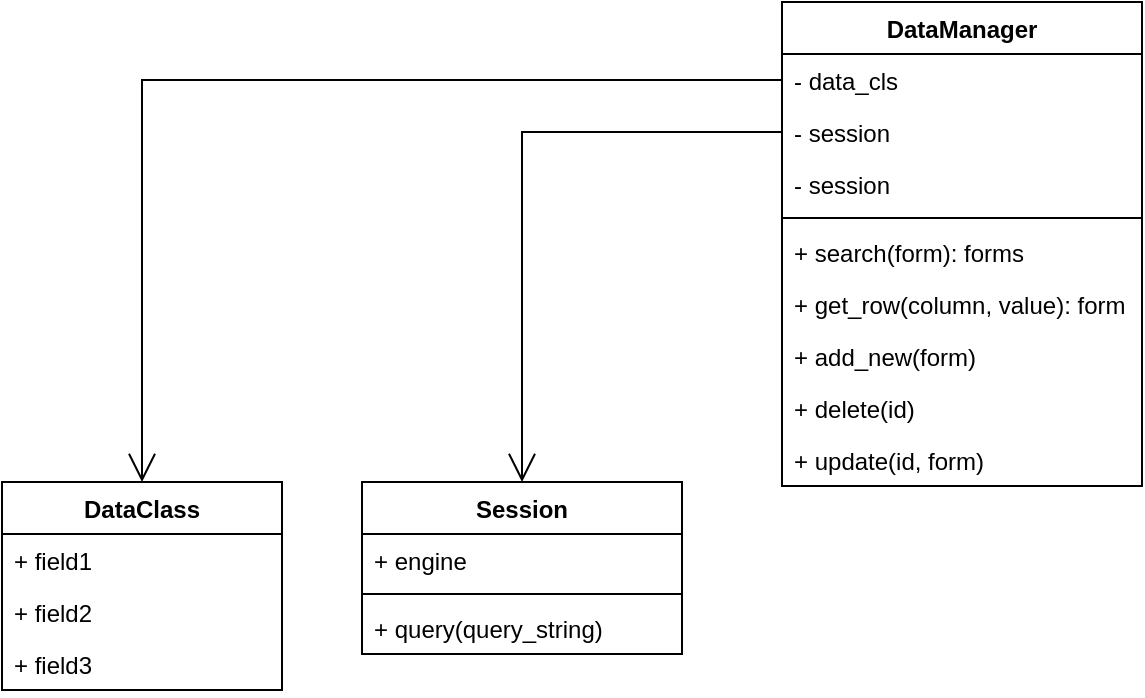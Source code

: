 <mxfile version="16.4.5" type="github">
  <diagram id="6_-bRJjwJDpoPKHW9-ax" name="Page-1">
    <mxGraphModel dx="1422" dy="804" grid="1" gridSize="10" guides="1" tooltips="1" connect="1" arrows="1" fold="1" page="1" pageScale="1" pageWidth="827" pageHeight="1169" math="0" shadow="0">
      <root>
        <mxCell id="0" />
        <mxCell id="1" parent="0" />
        <mxCell id="0N5FZ6dinuiNxsw3YD41-7" value="DataManager" style="swimlane;fontStyle=1;align=center;verticalAlign=top;childLayout=stackLayout;horizontal=1;startSize=26;horizontalStack=0;resizeParent=1;resizeParentMax=0;resizeLast=0;collapsible=1;marginBottom=0;" parent="1" vertex="1">
          <mxGeometry x="520" y="50" width="180" height="242" as="geometry" />
        </mxCell>
        <mxCell id="0N5FZ6dinuiNxsw3YD41-8" value="- data_cls" style="text;strokeColor=none;fillColor=none;align=left;verticalAlign=top;spacingLeft=4;spacingRight=4;overflow=hidden;rotatable=0;points=[[0,0.5],[1,0.5]];portConstraint=eastwest;" parent="0N5FZ6dinuiNxsw3YD41-7" vertex="1">
          <mxGeometry y="26" width="180" height="26" as="geometry" />
        </mxCell>
        <mxCell id="0N5FZ6dinuiNxsw3YD41-31" value="- session" style="text;strokeColor=none;fillColor=none;align=left;verticalAlign=top;spacingLeft=4;spacingRight=4;overflow=hidden;rotatable=0;points=[[0,0.5],[1,0.5]];portConstraint=eastwest;" parent="0N5FZ6dinuiNxsw3YD41-7" vertex="1">
          <mxGeometry y="52" width="180" height="26" as="geometry" />
        </mxCell>
        <mxCell id="X9jFjv7oacisMx5cEW4b-1" value="- session" style="text;strokeColor=none;fillColor=none;align=left;verticalAlign=top;spacingLeft=4;spacingRight=4;overflow=hidden;rotatable=0;points=[[0,0.5],[1,0.5]];portConstraint=eastwest;" vertex="1" parent="0N5FZ6dinuiNxsw3YD41-7">
          <mxGeometry y="78" width="180" height="26" as="geometry" />
        </mxCell>
        <mxCell id="0N5FZ6dinuiNxsw3YD41-9" value="" style="line;strokeWidth=1;fillColor=none;align=left;verticalAlign=middle;spacingTop=-1;spacingLeft=3;spacingRight=3;rotatable=0;labelPosition=right;points=[];portConstraint=eastwest;" parent="0N5FZ6dinuiNxsw3YD41-7" vertex="1">
          <mxGeometry y="104" width="180" height="8" as="geometry" />
        </mxCell>
        <mxCell id="X9jFjv7oacisMx5cEW4b-2" value="+ search(form): forms" style="text;strokeColor=none;fillColor=none;align=left;verticalAlign=top;spacingLeft=4;spacingRight=4;overflow=hidden;rotatable=0;points=[[0,0.5],[1,0.5]];portConstraint=eastwest;" vertex="1" parent="0N5FZ6dinuiNxsw3YD41-7">
          <mxGeometry y="112" width="180" height="26" as="geometry" />
        </mxCell>
        <mxCell id="0N5FZ6dinuiNxsw3YD41-10" value="+ get_row(column, value): form" style="text;strokeColor=none;fillColor=none;align=left;verticalAlign=top;spacingLeft=4;spacingRight=4;overflow=hidden;rotatable=0;points=[[0,0.5],[1,0.5]];portConstraint=eastwest;" parent="0N5FZ6dinuiNxsw3YD41-7" vertex="1">
          <mxGeometry y="138" width="180" height="26" as="geometry" />
        </mxCell>
        <mxCell id="0N5FZ6dinuiNxsw3YD41-24" value="+ add_new(form)" style="text;strokeColor=none;fillColor=none;align=left;verticalAlign=top;spacingLeft=4;spacingRight=4;overflow=hidden;rotatable=0;points=[[0,0.5],[1,0.5]];portConstraint=eastwest;" parent="0N5FZ6dinuiNxsw3YD41-7" vertex="1">
          <mxGeometry y="164" width="180" height="26" as="geometry" />
        </mxCell>
        <mxCell id="0N5FZ6dinuiNxsw3YD41-34" value="+ delete(id)" style="text;strokeColor=none;fillColor=none;align=left;verticalAlign=top;spacingLeft=4;spacingRight=4;overflow=hidden;rotatable=0;points=[[0,0.5],[1,0.5]];portConstraint=eastwest;" parent="0N5FZ6dinuiNxsw3YD41-7" vertex="1">
          <mxGeometry y="190" width="180" height="26" as="geometry" />
        </mxCell>
        <mxCell id="0N5FZ6dinuiNxsw3YD41-35" value="+ update(id, form)" style="text;strokeColor=none;fillColor=none;align=left;verticalAlign=top;spacingLeft=4;spacingRight=4;overflow=hidden;rotatable=0;points=[[0,0.5],[1,0.5]];portConstraint=eastwest;" parent="0N5FZ6dinuiNxsw3YD41-7" vertex="1">
          <mxGeometry y="216" width="180" height="26" as="geometry" />
        </mxCell>
        <mxCell id="0N5FZ6dinuiNxsw3YD41-11" value="DataClass" style="swimlane;fontStyle=1;childLayout=stackLayout;horizontal=1;startSize=26;fillColor=none;horizontalStack=0;resizeParent=1;resizeParentMax=0;resizeLast=0;collapsible=1;marginBottom=0;" parent="1" vertex="1">
          <mxGeometry x="130" y="290" width="140" height="104" as="geometry" />
        </mxCell>
        <mxCell id="0N5FZ6dinuiNxsw3YD41-12" value="+ field1" style="text;strokeColor=none;fillColor=none;align=left;verticalAlign=top;spacingLeft=4;spacingRight=4;overflow=hidden;rotatable=0;points=[[0,0.5],[1,0.5]];portConstraint=eastwest;" parent="0N5FZ6dinuiNxsw3YD41-11" vertex="1">
          <mxGeometry y="26" width="140" height="26" as="geometry" />
        </mxCell>
        <mxCell id="0N5FZ6dinuiNxsw3YD41-13" value="+ field2" style="text;strokeColor=none;fillColor=none;align=left;verticalAlign=top;spacingLeft=4;spacingRight=4;overflow=hidden;rotatable=0;points=[[0,0.5],[1,0.5]];portConstraint=eastwest;" parent="0N5FZ6dinuiNxsw3YD41-11" vertex="1">
          <mxGeometry y="52" width="140" height="26" as="geometry" />
        </mxCell>
        <mxCell id="0N5FZ6dinuiNxsw3YD41-14" value="+ field3" style="text;strokeColor=none;fillColor=none;align=left;verticalAlign=top;spacingLeft=4;spacingRight=4;overflow=hidden;rotatable=0;points=[[0,0.5],[1,0.5]];portConstraint=eastwest;" parent="0N5FZ6dinuiNxsw3YD41-11" vertex="1">
          <mxGeometry y="78" width="140" height="26" as="geometry" />
        </mxCell>
        <mxCell id="0N5FZ6dinuiNxsw3YD41-23" value="" style="endArrow=open;endFill=1;endSize=12;html=1;rounded=0;exitX=0;exitY=0.5;exitDx=0;exitDy=0;entryX=0.5;entryY=0;entryDx=0;entryDy=0;edgeStyle=orthogonalEdgeStyle;" parent="1" source="0N5FZ6dinuiNxsw3YD41-8" target="0N5FZ6dinuiNxsw3YD41-11" edge="1">
          <mxGeometry width="160" relative="1" as="geometry">
            <mxPoint x="350" y="280" as="sourcePoint" />
            <mxPoint x="510" y="280" as="targetPoint" />
          </mxGeometry>
        </mxCell>
        <mxCell id="0N5FZ6dinuiNxsw3YD41-26" value="Session" style="swimlane;fontStyle=1;align=center;verticalAlign=top;childLayout=stackLayout;horizontal=1;startSize=26;horizontalStack=0;resizeParent=1;resizeParentMax=0;resizeLast=0;collapsible=1;marginBottom=0;" parent="1" vertex="1">
          <mxGeometry x="310" y="290" width="160" height="86" as="geometry" />
        </mxCell>
        <mxCell id="0N5FZ6dinuiNxsw3YD41-27" value="+ engine" style="text;strokeColor=none;fillColor=none;align=left;verticalAlign=top;spacingLeft=4;spacingRight=4;overflow=hidden;rotatable=0;points=[[0,0.5],[1,0.5]];portConstraint=eastwest;" parent="0N5FZ6dinuiNxsw3YD41-26" vertex="1">
          <mxGeometry y="26" width="160" height="26" as="geometry" />
        </mxCell>
        <mxCell id="0N5FZ6dinuiNxsw3YD41-28" value="" style="line;strokeWidth=1;fillColor=none;align=left;verticalAlign=middle;spacingTop=-1;spacingLeft=3;spacingRight=3;rotatable=0;labelPosition=right;points=[];portConstraint=eastwest;" parent="0N5FZ6dinuiNxsw3YD41-26" vertex="1">
          <mxGeometry y="52" width="160" height="8" as="geometry" />
        </mxCell>
        <mxCell id="0N5FZ6dinuiNxsw3YD41-29" value="+ query(query_string)" style="text;strokeColor=none;fillColor=none;align=left;verticalAlign=top;spacingLeft=4;spacingRight=4;overflow=hidden;rotatable=0;points=[[0,0.5],[1,0.5]];portConstraint=eastwest;" parent="0N5FZ6dinuiNxsw3YD41-26" vertex="1">
          <mxGeometry y="60" width="160" height="26" as="geometry" />
        </mxCell>
        <mxCell id="0N5FZ6dinuiNxsw3YD41-33" value="" style="endArrow=open;endFill=1;endSize=12;html=1;rounded=0;exitX=0;exitY=0.5;exitDx=0;exitDy=0;entryX=0.5;entryY=0;entryDx=0;entryDy=0;edgeStyle=orthogonalEdgeStyle;" parent="1" source="0N5FZ6dinuiNxsw3YD41-31" target="0N5FZ6dinuiNxsw3YD41-26" edge="1">
          <mxGeometry width="160" relative="1" as="geometry">
            <mxPoint x="530" y="99" as="sourcePoint" />
            <mxPoint x="210" y="300" as="targetPoint" />
          </mxGeometry>
        </mxCell>
      </root>
    </mxGraphModel>
  </diagram>
</mxfile>
